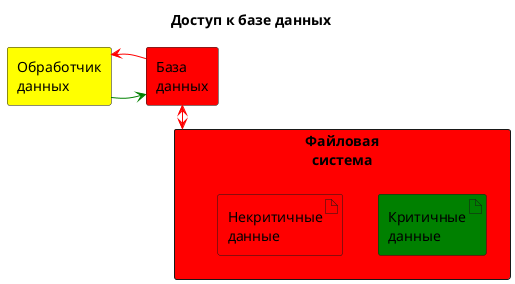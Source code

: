 @startuml "architecture-policy"

title "Доступ к базе данных"

rectangle "Файловая\nсистема" as filesys #red {
    artifact "Критичные\nданные" as critical_artifacts #green
    artifact "Некритичные\nданные" as other_artifacts #red
 }
rectangle "База\nданных" as db #red
rectangle "Обработчик\nданных" as dataproc #yellow

db <-[#red]-> filesys
dataproc -[#green]> db
dataproc <-[#red] db

@enduml